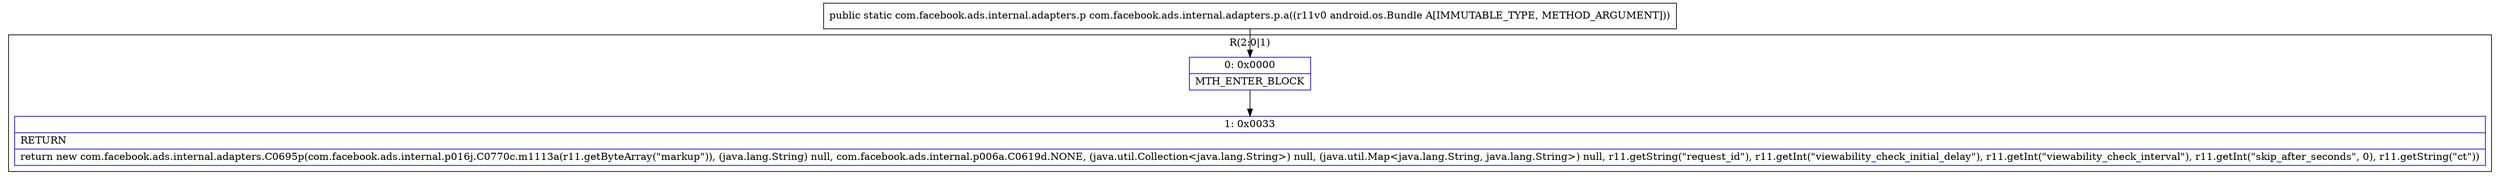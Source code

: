 digraph "CFG forcom.facebook.ads.internal.adapters.p.a(Landroid\/os\/Bundle;)Lcom\/facebook\/ads\/internal\/adapters\/p;" {
subgraph cluster_Region_166627703 {
label = "R(2:0|1)";
node [shape=record,color=blue];
Node_0 [shape=record,label="{0\:\ 0x0000|MTH_ENTER_BLOCK\l}"];
Node_1 [shape=record,label="{1\:\ 0x0033|RETURN\l|return new com.facebook.ads.internal.adapters.C0695p(com.facebook.ads.internal.p016j.C0770c.m1113a(r11.getByteArray(\"markup\")), (java.lang.String) null, com.facebook.ads.internal.p006a.C0619d.NONE, (java.util.Collection\<java.lang.String\>) null, (java.util.Map\<java.lang.String, java.lang.String\>) null, r11.getString(\"request_id\"), r11.getInt(\"viewability_check_initial_delay\"), r11.getInt(\"viewability_check_interval\"), r11.getInt(\"skip_after_seconds\", 0), r11.getString(\"ct\"))\l}"];
}
MethodNode[shape=record,label="{public static com.facebook.ads.internal.adapters.p com.facebook.ads.internal.adapters.p.a((r11v0 android.os.Bundle A[IMMUTABLE_TYPE, METHOD_ARGUMENT])) }"];
MethodNode -> Node_0;
Node_0 -> Node_1;
}

